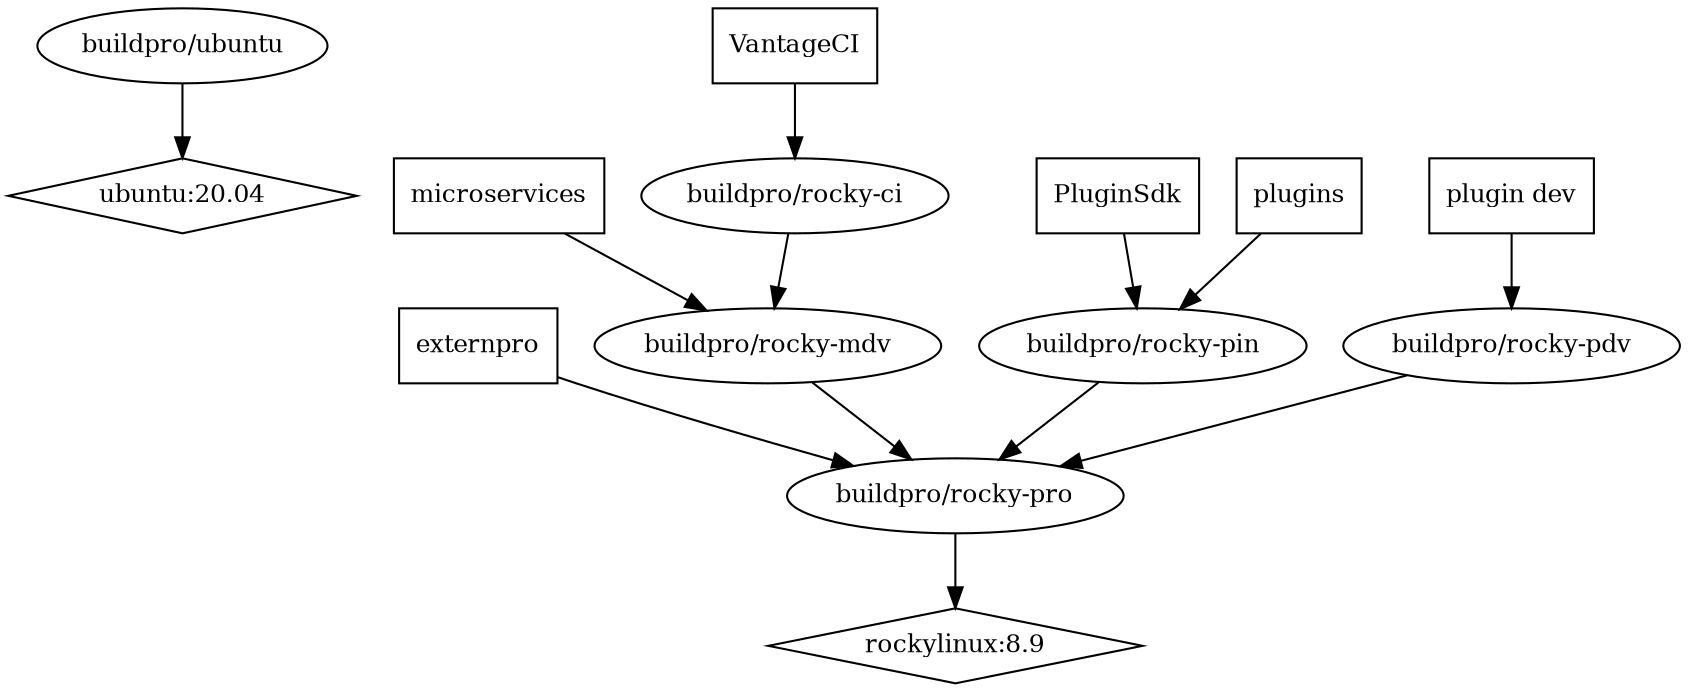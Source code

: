 digraph GG {
  node [fontsize=12];
  "ubuntu:20.04" [shape=diamond];
  "rockylinux:8.9" [shape=diamond];
  "externpro" [shape=box];
  "PluginSdk" [shape=box];
  "plugins" [shape=box];
  "plugin dev" [shape=box];
  "microservices" [shape=box];
  "VantageCI" [shape=box];
  "buildpro/rocky-pro" -> "rockylinux:8.9";
  "buildpro/rocky-mdv" -> "buildpro/rocky-pro";
  "buildpro/rocky-pin" -> "buildpro/rocky-pro";
  "buildpro/rocky-pdv" -> "buildpro/rocky-pro";
  "buildpro/rocky-ci" -> "buildpro/rocky-mdv";
  "buildpro/ubuntu" -> "ubuntu:20.04";
  "externpro" -> "buildpro/rocky-pro";
  "PluginSdk" -> "buildpro/rocky-pin";
  "plugins" -> "buildpro/rocky-pin";
  "plugin dev" -> "buildpro/rocky-pdv";
  "microservices" -> "buildpro/rocky-mdv";
  "VantageCI" -> "buildpro/rocky-ci";
}
